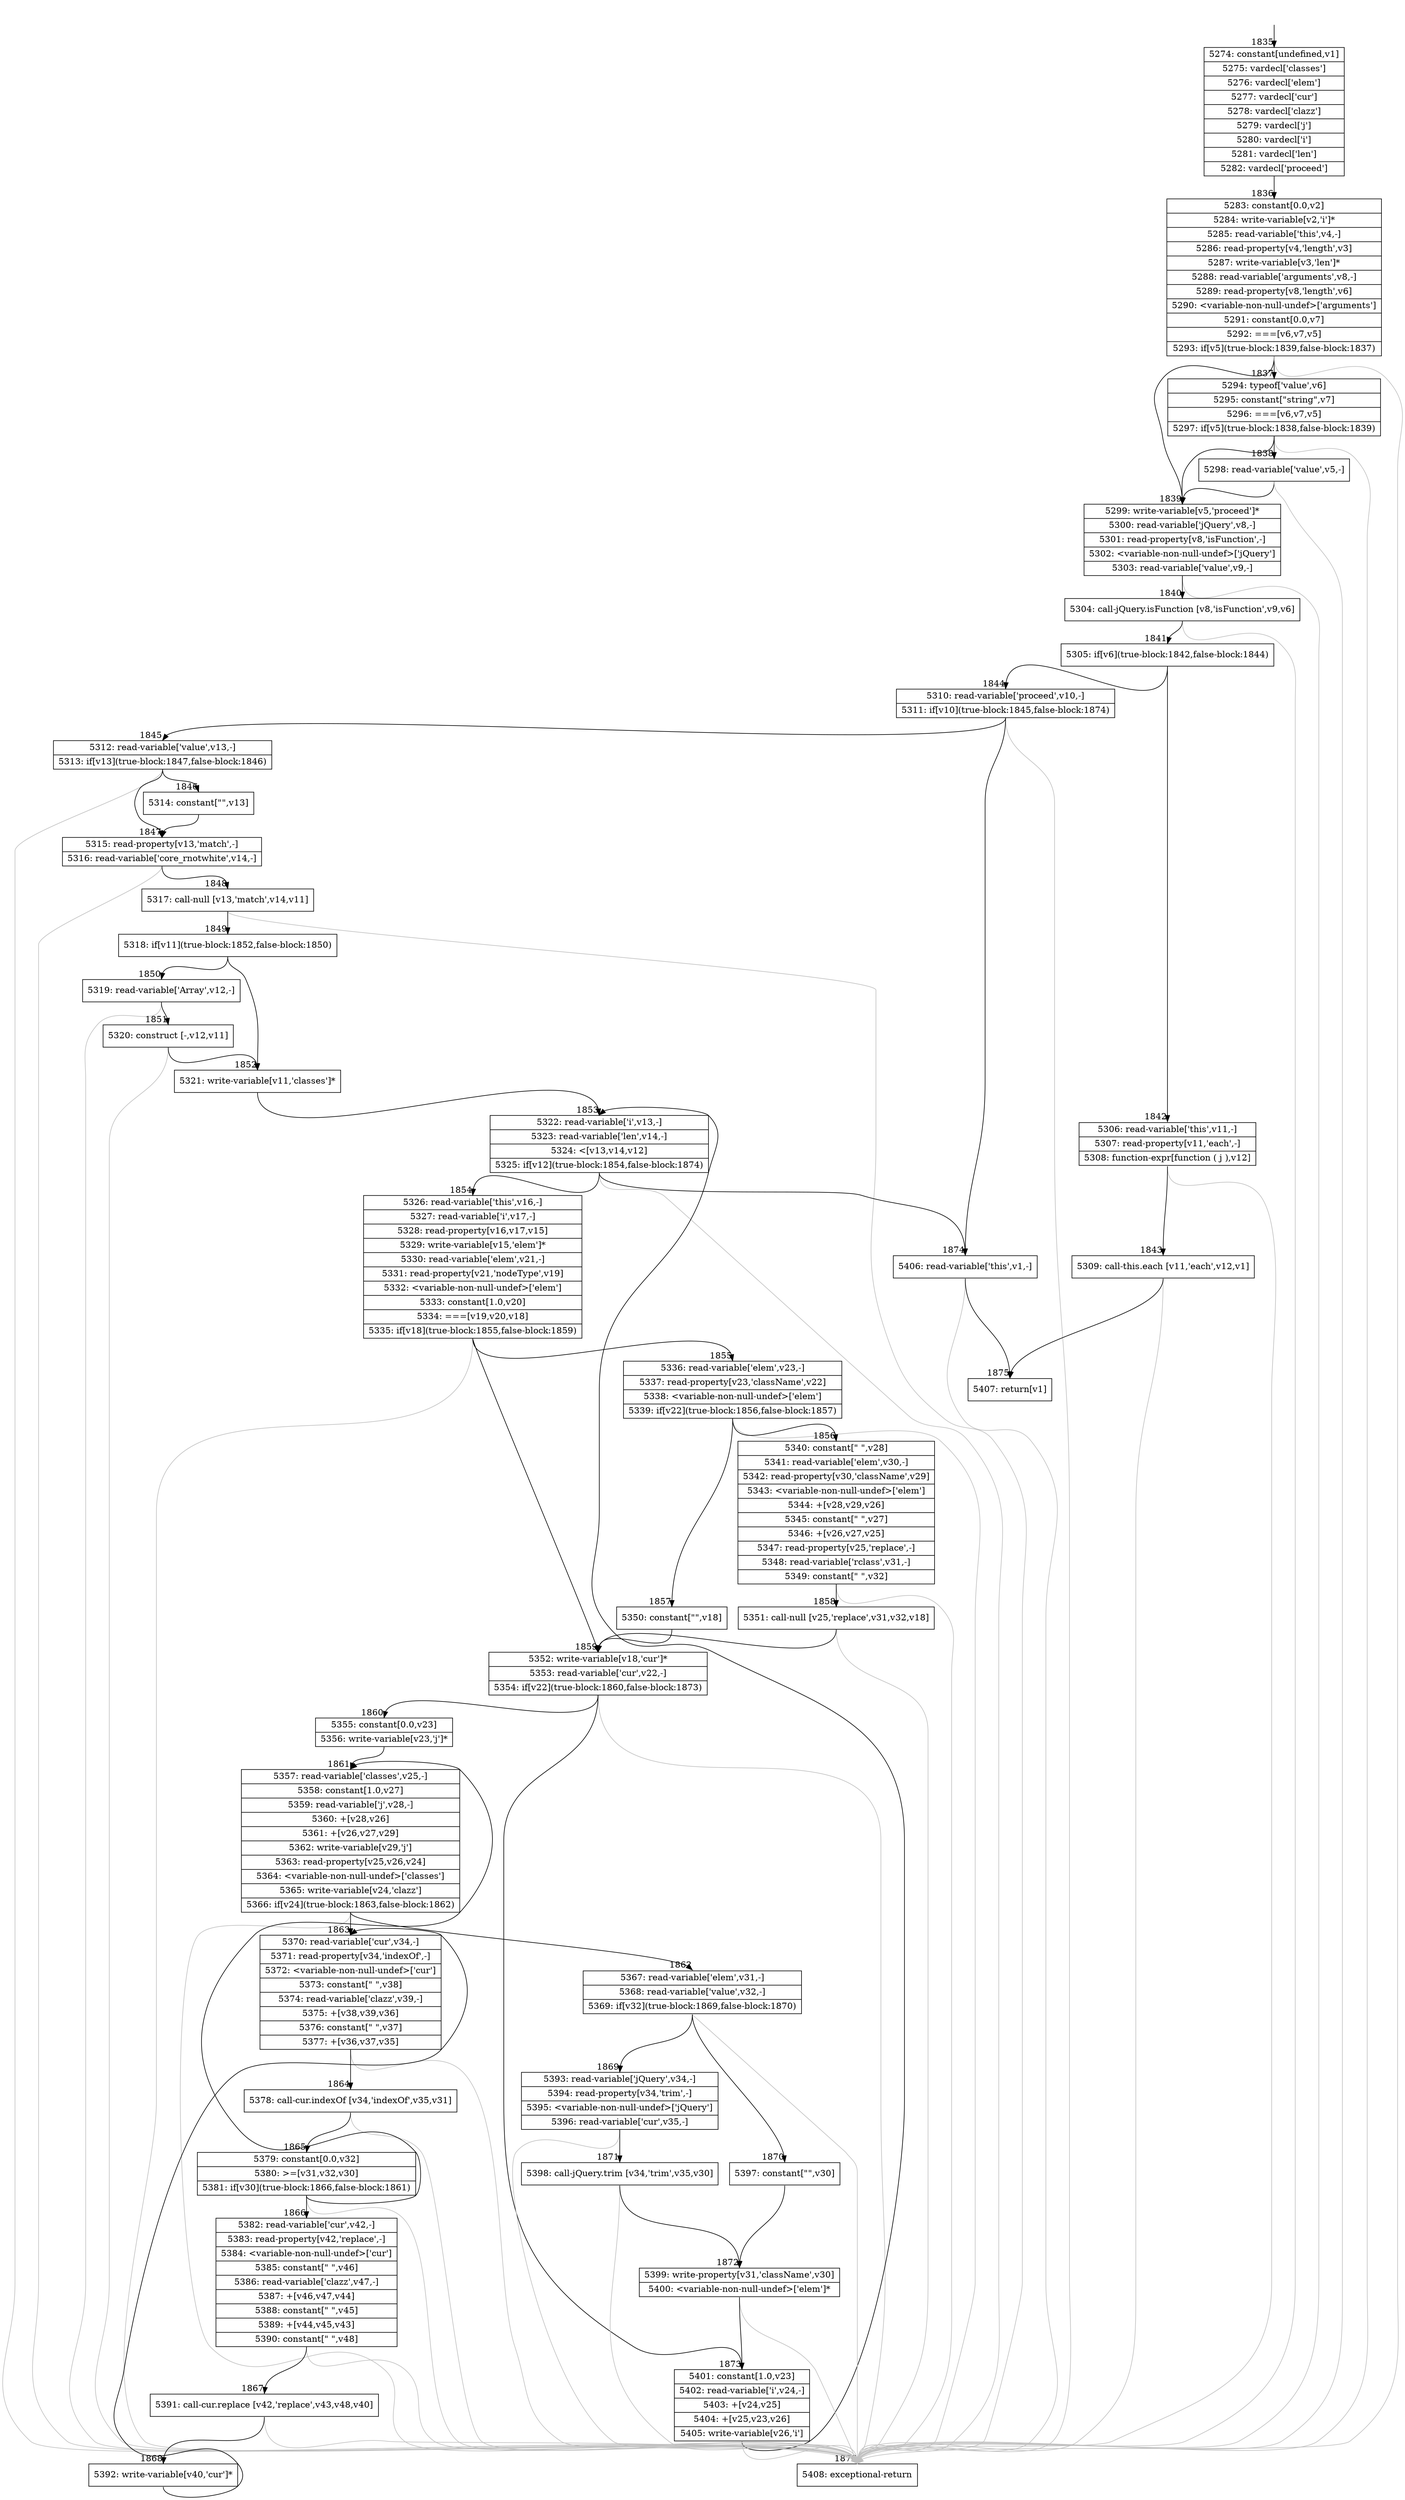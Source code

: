 digraph {
rankdir="TD"
BB_entry131[shape=none,label=""];
BB_entry131 -> BB1835 [tailport=s, headport=n, headlabel="    1835"]
BB1835 [shape=record label="{5274: constant[undefined,v1]|5275: vardecl['classes']|5276: vardecl['elem']|5277: vardecl['cur']|5278: vardecl['clazz']|5279: vardecl['j']|5280: vardecl['i']|5281: vardecl['len']|5282: vardecl['proceed']}" ] 
BB1835 -> BB1836 [tailport=s, headport=n, headlabel="      1836"]
BB1836 [shape=record label="{5283: constant[0.0,v2]|5284: write-variable[v2,'i']*|5285: read-variable['this',v4,-]|5286: read-property[v4,'length',v3]|5287: write-variable[v3,'len']*|5288: read-variable['arguments',v8,-]|5289: read-property[v8,'length',v6]|5290: \<variable-non-null-undef\>['arguments']|5291: constant[0.0,v7]|5292: ===[v6,v7,v5]|5293: if[v5](true-block:1839,false-block:1837)}" ] 
BB1836 -> BB1839 [tailport=s, headport=n, headlabel="      1839"]
BB1836 -> BB1837 [tailport=s, headport=n, headlabel="      1837"]
BB1836 -> BB1876 [tailport=s, headport=n, color=gray, headlabel="      1876"]
BB1837 [shape=record label="{5294: typeof['value',v6]|5295: constant[\"string\",v7]|5296: ===[v6,v7,v5]|5297: if[v5](true-block:1838,false-block:1839)}" ] 
BB1837 -> BB1839 [tailport=s, headport=n]
BB1837 -> BB1838 [tailport=s, headport=n, headlabel="      1838"]
BB1837 -> BB1876 [tailport=s, headport=n, color=gray]
BB1838 [shape=record label="{5298: read-variable['value',v5,-]}" ] 
BB1838 -> BB1839 [tailport=s, headport=n]
BB1838 -> BB1876 [tailport=s, headport=n, color=gray]
BB1839 [shape=record label="{5299: write-variable[v5,'proceed']*|5300: read-variable['jQuery',v8,-]|5301: read-property[v8,'isFunction',-]|5302: \<variable-non-null-undef\>['jQuery']|5303: read-variable['value',v9,-]}" ] 
BB1839 -> BB1840 [tailport=s, headport=n, headlabel="      1840"]
BB1839 -> BB1876 [tailport=s, headport=n, color=gray]
BB1840 [shape=record label="{5304: call-jQuery.isFunction [v8,'isFunction',v9,v6]}" ] 
BB1840 -> BB1841 [tailport=s, headport=n, headlabel="      1841"]
BB1840 -> BB1876 [tailport=s, headport=n, color=gray]
BB1841 [shape=record label="{5305: if[v6](true-block:1842,false-block:1844)}" ] 
BB1841 -> BB1842 [tailport=s, headport=n, headlabel="      1842"]
BB1841 -> BB1844 [tailport=s, headport=n, headlabel="      1844"]
BB1842 [shape=record label="{5306: read-variable['this',v11,-]|5307: read-property[v11,'each',-]|5308: function-expr[function ( j ),v12]}" ] 
BB1842 -> BB1843 [tailport=s, headport=n, headlabel="      1843"]
BB1842 -> BB1876 [tailport=s, headport=n, color=gray]
BB1843 [shape=record label="{5309: call-this.each [v11,'each',v12,v1]}" ] 
BB1843 -> BB1875 [tailport=s, headport=n, headlabel="      1875"]
BB1843 -> BB1876 [tailport=s, headport=n, color=gray]
BB1844 [shape=record label="{5310: read-variable['proceed',v10,-]|5311: if[v10](true-block:1845,false-block:1874)}" ] 
BB1844 -> BB1845 [tailport=s, headport=n, headlabel="      1845"]
BB1844 -> BB1874 [tailport=s, headport=n, headlabel="      1874"]
BB1844 -> BB1876 [tailport=s, headport=n, color=gray]
BB1845 [shape=record label="{5312: read-variable['value',v13,-]|5313: if[v13](true-block:1847,false-block:1846)}" ] 
BB1845 -> BB1847 [tailport=s, headport=n, headlabel="      1847"]
BB1845 -> BB1846 [tailport=s, headport=n, headlabel="      1846"]
BB1845 -> BB1876 [tailport=s, headport=n, color=gray]
BB1846 [shape=record label="{5314: constant[\"\",v13]}" ] 
BB1846 -> BB1847 [tailport=s, headport=n]
BB1847 [shape=record label="{5315: read-property[v13,'match',-]|5316: read-variable['core_rnotwhite',v14,-]}" ] 
BB1847 -> BB1848 [tailport=s, headport=n, headlabel="      1848"]
BB1847 -> BB1876 [tailport=s, headport=n, color=gray]
BB1848 [shape=record label="{5317: call-null [v13,'match',v14,v11]}" ] 
BB1848 -> BB1849 [tailport=s, headport=n, headlabel="      1849"]
BB1848 -> BB1876 [tailport=s, headport=n, color=gray]
BB1849 [shape=record label="{5318: if[v11](true-block:1852,false-block:1850)}" ] 
BB1849 -> BB1852 [tailport=s, headport=n, headlabel="      1852"]
BB1849 -> BB1850 [tailport=s, headport=n, headlabel="      1850"]
BB1850 [shape=record label="{5319: read-variable['Array',v12,-]}" ] 
BB1850 -> BB1851 [tailport=s, headport=n, headlabel="      1851"]
BB1850 -> BB1876 [tailport=s, headport=n, color=gray]
BB1851 [shape=record label="{5320: construct [-,v12,v11]}" ] 
BB1851 -> BB1852 [tailport=s, headport=n]
BB1851 -> BB1876 [tailport=s, headport=n, color=gray]
BB1852 [shape=record label="{5321: write-variable[v11,'classes']*}" ] 
BB1852 -> BB1853 [tailport=s, headport=n, headlabel="      1853"]
BB1853 [shape=record label="{5322: read-variable['i',v13,-]|5323: read-variable['len',v14,-]|5324: \<[v13,v14,v12]|5325: if[v12](true-block:1854,false-block:1874)}" ] 
BB1853 -> BB1854 [tailport=s, headport=n, headlabel="      1854"]
BB1853 -> BB1874 [tailport=s, headport=n]
BB1853 -> BB1876 [tailport=s, headport=n, color=gray]
BB1854 [shape=record label="{5326: read-variable['this',v16,-]|5327: read-variable['i',v17,-]|5328: read-property[v16,v17,v15]|5329: write-variable[v15,'elem']*|5330: read-variable['elem',v21,-]|5331: read-property[v21,'nodeType',v19]|5332: \<variable-non-null-undef\>['elem']|5333: constant[1.0,v20]|5334: ===[v19,v20,v18]|5335: if[v18](true-block:1855,false-block:1859)}" ] 
BB1854 -> BB1859 [tailport=s, headport=n, headlabel="      1859"]
BB1854 -> BB1855 [tailport=s, headport=n, headlabel="      1855"]
BB1854 -> BB1876 [tailport=s, headport=n, color=gray]
BB1855 [shape=record label="{5336: read-variable['elem',v23,-]|5337: read-property[v23,'className',v22]|5338: \<variable-non-null-undef\>['elem']|5339: if[v22](true-block:1856,false-block:1857)}" ] 
BB1855 -> BB1856 [tailport=s, headport=n, headlabel="      1856"]
BB1855 -> BB1857 [tailport=s, headport=n, headlabel="      1857"]
BB1855 -> BB1876 [tailport=s, headport=n, color=gray]
BB1856 [shape=record label="{5340: constant[\" \",v28]|5341: read-variable['elem',v30,-]|5342: read-property[v30,'className',v29]|5343: \<variable-non-null-undef\>['elem']|5344: +[v28,v29,v26]|5345: constant[\" \",v27]|5346: +[v26,v27,v25]|5347: read-property[v25,'replace',-]|5348: read-variable['rclass',v31,-]|5349: constant[\" \",v32]}" ] 
BB1856 -> BB1858 [tailport=s, headport=n, headlabel="      1858"]
BB1856 -> BB1876 [tailport=s, headport=n, color=gray]
BB1857 [shape=record label="{5350: constant[\"\",v18]}" ] 
BB1857 -> BB1859 [tailport=s, headport=n]
BB1858 [shape=record label="{5351: call-null [v25,'replace',v31,v32,v18]}" ] 
BB1858 -> BB1859 [tailport=s, headport=n]
BB1858 -> BB1876 [tailport=s, headport=n, color=gray]
BB1859 [shape=record label="{5352: write-variable[v18,'cur']*|5353: read-variable['cur',v22,-]|5354: if[v22](true-block:1860,false-block:1873)}" ] 
BB1859 -> BB1860 [tailport=s, headport=n, headlabel="      1860"]
BB1859 -> BB1873 [tailport=s, headport=n, headlabel="      1873"]
BB1859 -> BB1876 [tailport=s, headport=n, color=gray]
BB1860 [shape=record label="{5355: constant[0.0,v23]|5356: write-variable[v23,'j']*}" ] 
BB1860 -> BB1861 [tailport=s, headport=n, headlabel="      1861"]
BB1861 [shape=record label="{5357: read-variable['classes',v25,-]|5358: constant[1.0,v27]|5359: read-variable['j',v28,-]|5360: +[v28,v26]|5361: +[v26,v27,v29]|5362: write-variable[v29,'j']|5363: read-property[v25,v26,v24]|5364: \<variable-non-null-undef\>['classes']|5365: write-variable[v24,'clazz']|5366: if[v24](true-block:1863,false-block:1862)}" ] 
BB1861 -> BB1863 [tailport=s, headport=n, headlabel="      1863"]
BB1861 -> BB1862 [tailport=s, headport=n, headlabel="      1862"]
BB1861 -> BB1876 [tailport=s, headport=n, color=gray]
BB1862 [shape=record label="{5367: read-variable['elem',v31,-]|5368: read-variable['value',v32,-]|5369: if[v32](true-block:1869,false-block:1870)}" ] 
BB1862 -> BB1869 [tailport=s, headport=n, headlabel="      1869"]
BB1862 -> BB1870 [tailport=s, headport=n, headlabel="      1870"]
BB1862 -> BB1876 [tailport=s, headport=n, color=gray]
BB1863 [shape=record label="{5370: read-variable['cur',v34,-]|5371: read-property[v34,'indexOf',-]|5372: \<variable-non-null-undef\>['cur']|5373: constant[\" \",v38]|5374: read-variable['clazz',v39,-]|5375: +[v38,v39,v36]|5376: constant[\" \",v37]|5377: +[v36,v37,v35]}" ] 
BB1863 -> BB1864 [tailport=s, headport=n, headlabel="      1864"]
BB1863 -> BB1876 [tailport=s, headport=n, color=gray]
BB1864 [shape=record label="{5378: call-cur.indexOf [v34,'indexOf',v35,v31]}" ] 
BB1864 -> BB1865 [tailport=s, headport=n, headlabel="      1865"]
BB1864 -> BB1876 [tailport=s, headport=n, color=gray]
BB1865 [shape=record label="{5379: constant[0.0,v32]|5380: \>=[v31,v32,v30]|5381: if[v30](true-block:1866,false-block:1861)}" ] 
BB1865 -> BB1866 [tailport=s, headport=n, headlabel="      1866"]
BB1865 -> BB1861 [tailport=s, headport=n]
BB1865 -> BB1876 [tailport=s, headport=n, color=gray]
BB1866 [shape=record label="{5382: read-variable['cur',v42,-]|5383: read-property[v42,'replace',-]|5384: \<variable-non-null-undef\>['cur']|5385: constant[\" \",v46]|5386: read-variable['clazz',v47,-]|5387: +[v46,v47,v44]|5388: constant[\" \",v45]|5389: +[v44,v45,v43]|5390: constant[\" \",v48]}" ] 
BB1866 -> BB1867 [tailport=s, headport=n, headlabel="      1867"]
BB1866 -> BB1876 [tailport=s, headport=n, color=gray]
BB1867 [shape=record label="{5391: call-cur.replace [v42,'replace',v43,v48,v40]}" ] 
BB1867 -> BB1868 [tailport=s, headport=n, headlabel="      1868"]
BB1867 -> BB1876 [tailport=s, headport=n, color=gray]
BB1868 [shape=record label="{5392: write-variable[v40,'cur']*}" ] 
BB1868 -> BB1863 [tailport=s, headport=n]
BB1869 [shape=record label="{5393: read-variable['jQuery',v34,-]|5394: read-property[v34,'trim',-]|5395: \<variable-non-null-undef\>['jQuery']|5396: read-variable['cur',v35,-]}" ] 
BB1869 -> BB1871 [tailport=s, headport=n, headlabel="      1871"]
BB1869 -> BB1876 [tailport=s, headport=n, color=gray]
BB1870 [shape=record label="{5397: constant[\"\",v30]}" ] 
BB1870 -> BB1872 [tailport=s, headport=n, headlabel="      1872"]
BB1871 [shape=record label="{5398: call-jQuery.trim [v34,'trim',v35,v30]}" ] 
BB1871 -> BB1872 [tailport=s, headport=n]
BB1871 -> BB1876 [tailport=s, headport=n, color=gray]
BB1872 [shape=record label="{5399: write-property[v31,'className',v30]|5400: \<variable-non-null-undef\>['elem']*}" ] 
BB1872 -> BB1873 [tailport=s, headport=n]
BB1872 -> BB1876 [tailport=s, headport=n, color=gray]
BB1873 [shape=record label="{5401: constant[1.0,v23]|5402: read-variable['i',v24,-]|5403: +[v24,v25]|5404: +[v25,v23,v26]|5405: write-variable[v26,'i']}" ] 
BB1873 -> BB1853 [tailport=s, headport=n]
BB1873 -> BB1876 [tailport=s, headport=n, color=gray]
BB1874 [shape=record label="{5406: read-variable['this',v1,-]}" ] 
BB1874 -> BB1875 [tailport=s, headport=n]
BB1874 -> BB1876 [tailport=s, headport=n, color=gray]
BB1875 [shape=record label="{5407: return[v1]}" ] 
BB1876 [shape=record label="{5408: exceptional-return}" ] 
}
